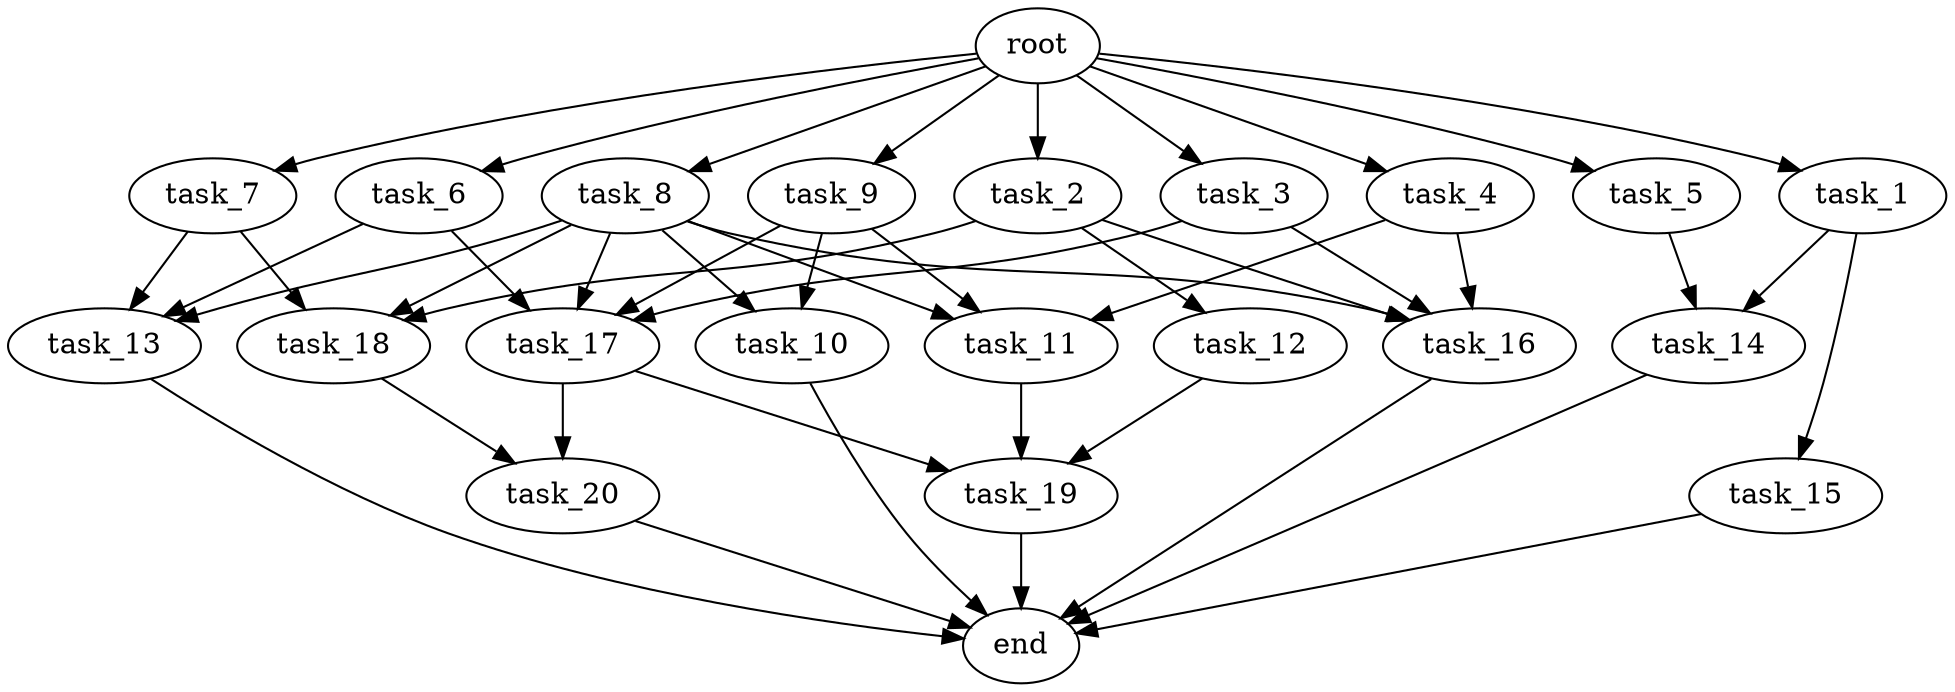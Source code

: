 digraph G {
  root [size="0.000000e+00"];
  task_1 [size="9.701480e+10"];
  task_2 [size="5.044568e+09"];
  task_3 [size="2.227843e+10"];
  task_4 [size="6.433530e+10"];
  task_5 [size="4.033367e+10"];
  task_6 [size="2.350765e+10"];
  task_7 [size="4.591487e+10"];
  task_8 [size="8.012812e+10"];
  task_9 [size="4.481538e+10"];
  task_10 [size="8.566036e+10"];
  task_11 [size="4.471234e+10"];
  task_12 [size="1.187950e+10"];
  task_13 [size="4.974236e+10"];
  task_14 [size="6.534077e+10"];
  task_15 [size="1.027331e+10"];
  task_16 [size="4.123973e+10"];
  task_17 [size="5.571753e+10"];
  task_18 [size="2.696985e+07"];
  task_19 [size="9.098646e+09"];
  task_20 [size="6.042429e+10"];
  end [size="0.000000e+00"];

  root -> task_1 [size="1.000000e-12"];
  root -> task_2 [size="1.000000e-12"];
  root -> task_3 [size="1.000000e-12"];
  root -> task_4 [size="1.000000e-12"];
  root -> task_5 [size="1.000000e-12"];
  root -> task_6 [size="1.000000e-12"];
  root -> task_7 [size="1.000000e-12"];
  root -> task_8 [size="1.000000e-12"];
  root -> task_9 [size="1.000000e-12"];
  task_1 -> task_14 [size="3.267038e+08"];
  task_1 -> task_15 [size="1.027331e+08"];
  task_2 -> task_12 [size="1.187950e+08"];
  task_2 -> task_16 [size="1.030993e+08"];
  task_2 -> task_18 [size="8.989950e+04"];
  task_3 -> task_16 [size="1.030993e+08"];
  task_3 -> task_17 [size="1.392938e+08"];
  task_4 -> task_11 [size="1.490411e+08"];
  task_4 -> task_16 [size="1.030993e+08"];
  task_5 -> task_14 [size="3.267038e+08"];
  task_6 -> task_13 [size="1.658079e+08"];
  task_6 -> task_17 [size="1.392938e+08"];
  task_7 -> task_13 [size="1.658079e+08"];
  task_7 -> task_18 [size="8.989950e+04"];
  task_8 -> task_10 [size="4.283018e+08"];
  task_8 -> task_11 [size="1.490411e+08"];
  task_8 -> task_13 [size="1.658079e+08"];
  task_8 -> task_16 [size="1.030993e+08"];
  task_8 -> task_17 [size="1.392938e+08"];
  task_8 -> task_18 [size="8.989950e+04"];
  task_9 -> task_10 [size="4.283018e+08"];
  task_9 -> task_11 [size="1.490411e+08"];
  task_9 -> task_17 [size="1.392938e+08"];
  task_10 -> end [size="1.000000e-12"];
  task_11 -> task_19 [size="3.032882e+07"];
  task_12 -> task_19 [size="3.032882e+07"];
  task_13 -> end [size="1.000000e-12"];
  task_14 -> end [size="1.000000e-12"];
  task_15 -> end [size="1.000000e-12"];
  task_16 -> end [size="1.000000e-12"];
  task_17 -> task_19 [size="3.032882e+07"];
  task_17 -> task_20 [size="3.021214e+08"];
  task_18 -> task_20 [size="3.021214e+08"];
  task_19 -> end [size="1.000000e-12"];
  task_20 -> end [size="1.000000e-12"];
}

